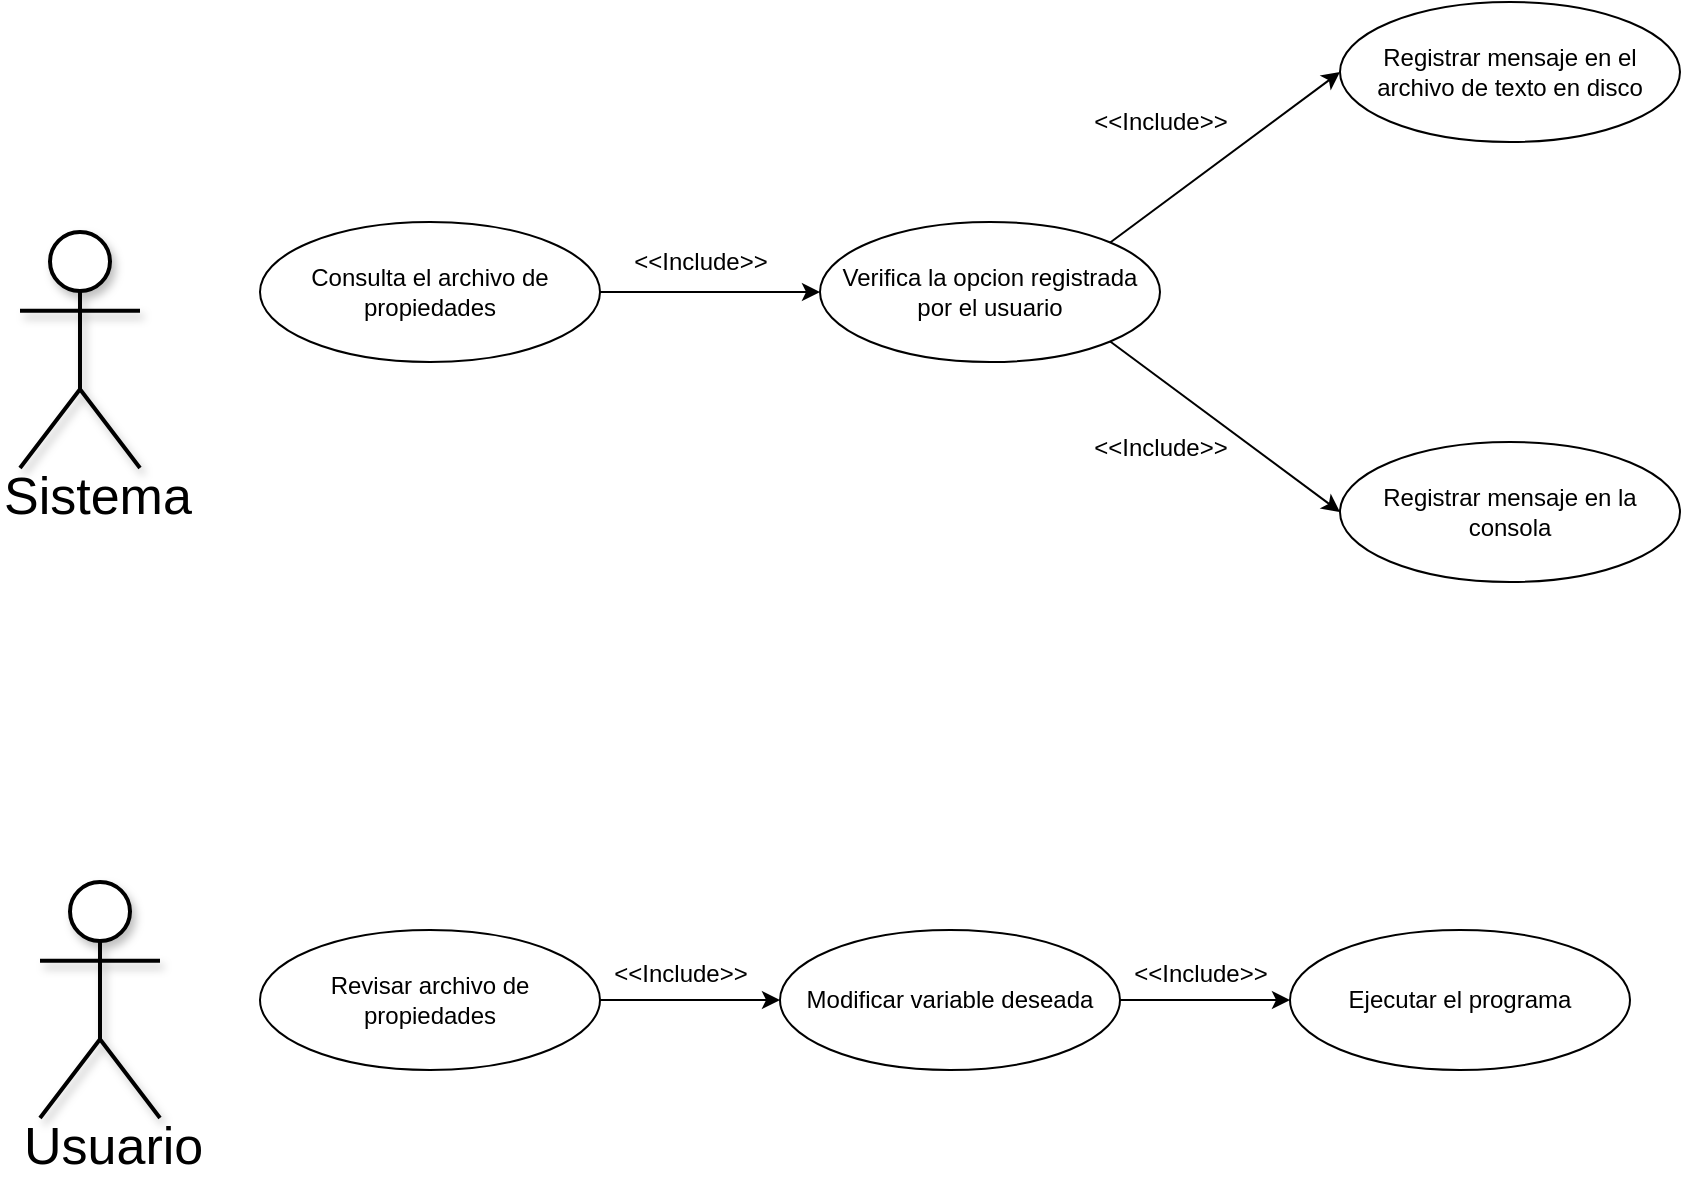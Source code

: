 <mxfile version="13.9.8" type="device"><diagram id="SLY2RJTEASy_QRVlGqsK" name="Page-1"><mxGraphModel dx="1422" dy="1846" grid="1" gridSize="10" guides="1" tooltips="1" connect="1" arrows="1" fold="1" page="1" pageScale="1" pageWidth="827" pageHeight="1169" math="0" shadow="0"><root><mxCell id="0"/><mxCell id="1" parent="0"/><mxCell id="1rw1UTJ4V1ghWOVuWssg-12" value="" style="shape=umlActor;verticalLabelPosition=bottom;labelBackgroundColor=#ffffff;verticalAlign=middle;outlineConnect=0;labelBorderColor=#000000;html=1;fontSize=36;spacingLeft=-1;strokeWidth=2;perimeterSpacing=6;shadow=1;gradientColor=none;fillColor=#ffffff;" vertex="1" parent="1"><mxGeometry x="30" y="-965" width="60" height="118" as="geometry"/></mxCell><mxCell id="1rw1UTJ4V1ghWOVuWssg-13" value="&lt;font style=&quot;font-size: 26px&quot;&gt;Sistema&lt;/font&gt;" style="text;html=1;fontSize=14;" vertex="1" parent="1"><mxGeometry x="20" y="-855" width="70" height="30" as="geometry"/></mxCell><mxCell id="1rw1UTJ4V1ghWOVuWssg-17" style="edgeStyle=orthogonalEdgeStyle;rounded=0;orthogonalLoop=1;jettySize=auto;html=1;exitX=1;exitY=0.5;exitDx=0;exitDy=0;entryX=0;entryY=0.5;entryDx=0;entryDy=0;" edge="1" parent="1" source="1rw1UTJ4V1ghWOVuWssg-14" target="1rw1UTJ4V1ghWOVuWssg-15"><mxGeometry relative="1" as="geometry"/></mxCell><mxCell id="1rw1UTJ4V1ghWOVuWssg-14" value="Consulta el archivo de propiedades" style="ellipse;whiteSpace=wrap;html=1;" vertex="1" parent="1"><mxGeometry x="150" y="-970" width="170" height="70" as="geometry"/></mxCell><mxCell id="1rw1UTJ4V1ghWOVuWssg-20" style="rounded=0;orthogonalLoop=1;jettySize=auto;html=1;exitX=1;exitY=0;exitDx=0;exitDy=0;entryX=0;entryY=0.5;entryDx=0;entryDy=0;" edge="1" parent="1" source="1rw1UTJ4V1ghWOVuWssg-15" target="1rw1UTJ4V1ghWOVuWssg-19"><mxGeometry relative="1" as="geometry"/></mxCell><mxCell id="1rw1UTJ4V1ghWOVuWssg-21" style="rounded=0;orthogonalLoop=1;jettySize=auto;html=1;exitX=1;exitY=1;exitDx=0;exitDy=0;entryX=0;entryY=0.5;entryDx=0;entryDy=0;" edge="1" parent="1" source="1rw1UTJ4V1ghWOVuWssg-15" target="1rw1UTJ4V1ghWOVuWssg-16"><mxGeometry relative="1" as="geometry"/></mxCell><mxCell id="1rw1UTJ4V1ghWOVuWssg-15" value="Verifica la opcion registrada por el usuario" style="ellipse;whiteSpace=wrap;html=1;" vertex="1" parent="1"><mxGeometry x="430" y="-970" width="170" height="70" as="geometry"/></mxCell><mxCell id="1rw1UTJ4V1ghWOVuWssg-16" value="Registrar mensaje en la consola" style="ellipse;whiteSpace=wrap;html=1;" vertex="1" parent="1"><mxGeometry x="690" y="-860" width="170" height="70" as="geometry"/></mxCell><mxCell id="1rw1UTJ4V1ghWOVuWssg-18" value="&amp;lt;&amp;lt;Include&amp;gt;&amp;gt;" style="text;html=1;align=center;verticalAlign=middle;resizable=0;points=[];autosize=1;" vertex="1" parent="1"><mxGeometry x="330" y="-960" width="80" height="20" as="geometry"/></mxCell><mxCell id="1rw1UTJ4V1ghWOVuWssg-19" value="Registrar mensaje en el archivo de texto en disco" style="ellipse;whiteSpace=wrap;html=1;" vertex="1" parent="1"><mxGeometry x="690" y="-1080" width="170" height="70" as="geometry"/></mxCell><mxCell id="1rw1UTJ4V1ghWOVuWssg-22" value="&amp;lt;&amp;lt;Include&amp;gt;&amp;gt;" style="text;html=1;align=center;verticalAlign=middle;resizable=0;points=[];autosize=1;" vertex="1" parent="1"><mxGeometry x="560" y="-1030" width="80" height="20" as="geometry"/></mxCell><mxCell id="1rw1UTJ4V1ghWOVuWssg-23" value="&amp;lt;&amp;lt;Include&amp;gt;&amp;gt;" style="text;html=1;align=center;verticalAlign=middle;resizable=0;points=[];autosize=1;" vertex="1" parent="1"><mxGeometry x="560" y="-867" width="80" height="20" as="geometry"/></mxCell><mxCell id="1rw1UTJ4V1ghWOVuWssg-28" value="" style="shape=umlActor;verticalLabelPosition=bottom;labelBackgroundColor=#ffffff;verticalAlign=middle;outlineConnect=0;labelBorderColor=#000000;html=1;fontSize=36;spacingLeft=-1;strokeWidth=2;perimeterSpacing=6;shadow=1;gradientColor=none;fillColor=#ffffff;" vertex="1" parent="1"><mxGeometry x="40" y="-640" width="60" height="118" as="geometry"/></mxCell><mxCell id="1rw1UTJ4V1ghWOVuWssg-29" value="&lt;font style=&quot;font-size: 26px&quot;&gt;Usuario&lt;/font&gt;" style="text;html=1;fontSize=14;" vertex="1" parent="1"><mxGeometry x="30" y="-530" width="70" height="30" as="geometry"/></mxCell><mxCell id="1rw1UTJ4V1ghWOVuWssg-33" style="edgeStyle=none;rounded=0;orthogonalLoop=1;jettySize=auto;html=1;exitX=1;exitY=0.5;exitDx=0;exitDy=0;entryX=0;entryY=0.5;entryDx=0;entryDy=0;" edge="1" parent="1" source="1rw1UTJ4V1ghWOVuWssg-30" target="1rw1UTJ4V1ghWOVuWssg-31"><mxGeometry relative="1" as="geometry"/></mxCell><mxCell id="1rw1UTJ4V1ghWOVuWssg-30" value="Revisar archivo de propiedades" style="ellipse;whiteSpace=wrap;html=1;" vertex="1" parent="1"><mxGeometry x="150" y="-616" width="170" height="70" as="geometry"/></mxCell><mxCell id="1rw1UTJ4V1ghWOVuWssg-34" style="edgeStyle=none;rounded=0;orthogonalLoop=1;jettySize=auto;html=1;exitX=1;exitY=0.5;exitDx=0;exitDy=0;" edge="1" parent="1" source="1rw1UTJ4V1ghWOVuWssg-31" target="1rw1UTJ4V1ghWOVuWssg-32"><mxGeometry relative="1" as="geometry"/></mxCell><mxCell id="1rw1UTJ4V1ghWOVuWssg-31" value="Modificar variable deseada" style="ellipse;whiteSpace=wrap;html=1;" vertex="1" parent="1"><mxGeometry x="410" y="-616" width="170" height="70" as="geometry"/></mxCell><mxCell id="1rw1UTJ4V1ghWOVuWssg-32" value="Ejecutar el programa" style="ellipse;whiteSpace=wrap;html=1;" vertex="1" parent="1"><mxGeometry x="665" y="-616" width="170" height="70" as="geometry"/></mxCell><mxCell id="1rw1UTJ4V1ghWOVuWssg-35" value="&amp;lt;&amp;lt;Include&amp;gt;&amp;gt;" style="text;html=1;align=center;verticalAlign=middle;resizable=0;points=[];autosize=1;" vertex="1" parent="1"><mxGeometry x="320" y="-604" width="80" height="20" as="geometry"/></mxCell><mxCell id="1rw1UTJ4V1ghWOVuWssg-36" value="&amp;lt;&amp;lt;Include&amp;gt;&amp;gt;" style="text;html=1;align=center;verticalAlign=middle;resizable=0;points=[];autosize=1;" vertex="1" parent="1"><mxGeometry x="580" y="-604" width="80" height="20" as="geometry"/></mxCell></root></mxGraphModel></diagram></mxfile>